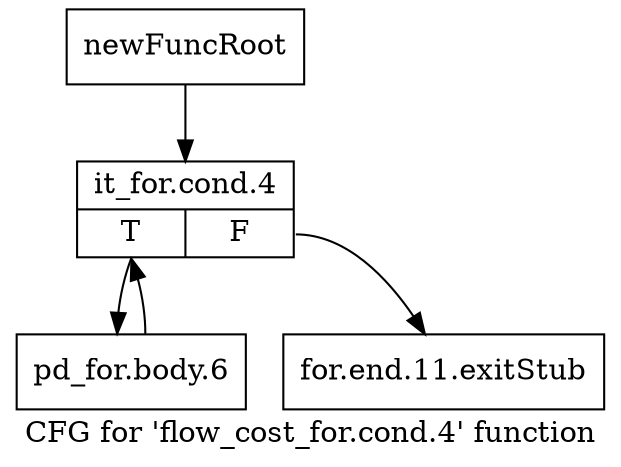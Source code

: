 digraph "CFG for 'flow_cost_for.cond.4' function" {
	label="CFG for 'flow_cost_for.cond.4' function";

	Node0x1dfb720 [shape=record,label="{newFuncRoot}"];
	Node0x1dfb720 -> Node0x1dfb7c0;
	Node0x1dfb770 [shape=record,label="{for.end.11.exitStub}"];
	Node0x1dfb7c0 [shape=record,label="{it_for.cond.4|{<s0>T|<s1>F}}"];
	Node0x1dfb7c0:s0 -> Node0x1dfb810;
	Node0x1dfb7c0:s1 -> Node0x1dfb770;
	Node0x1dfb810 [shape=record,label="{pd_for.body.6}"];
	Node0x1dfb810 -> Node0x1dfb7c0;
}
